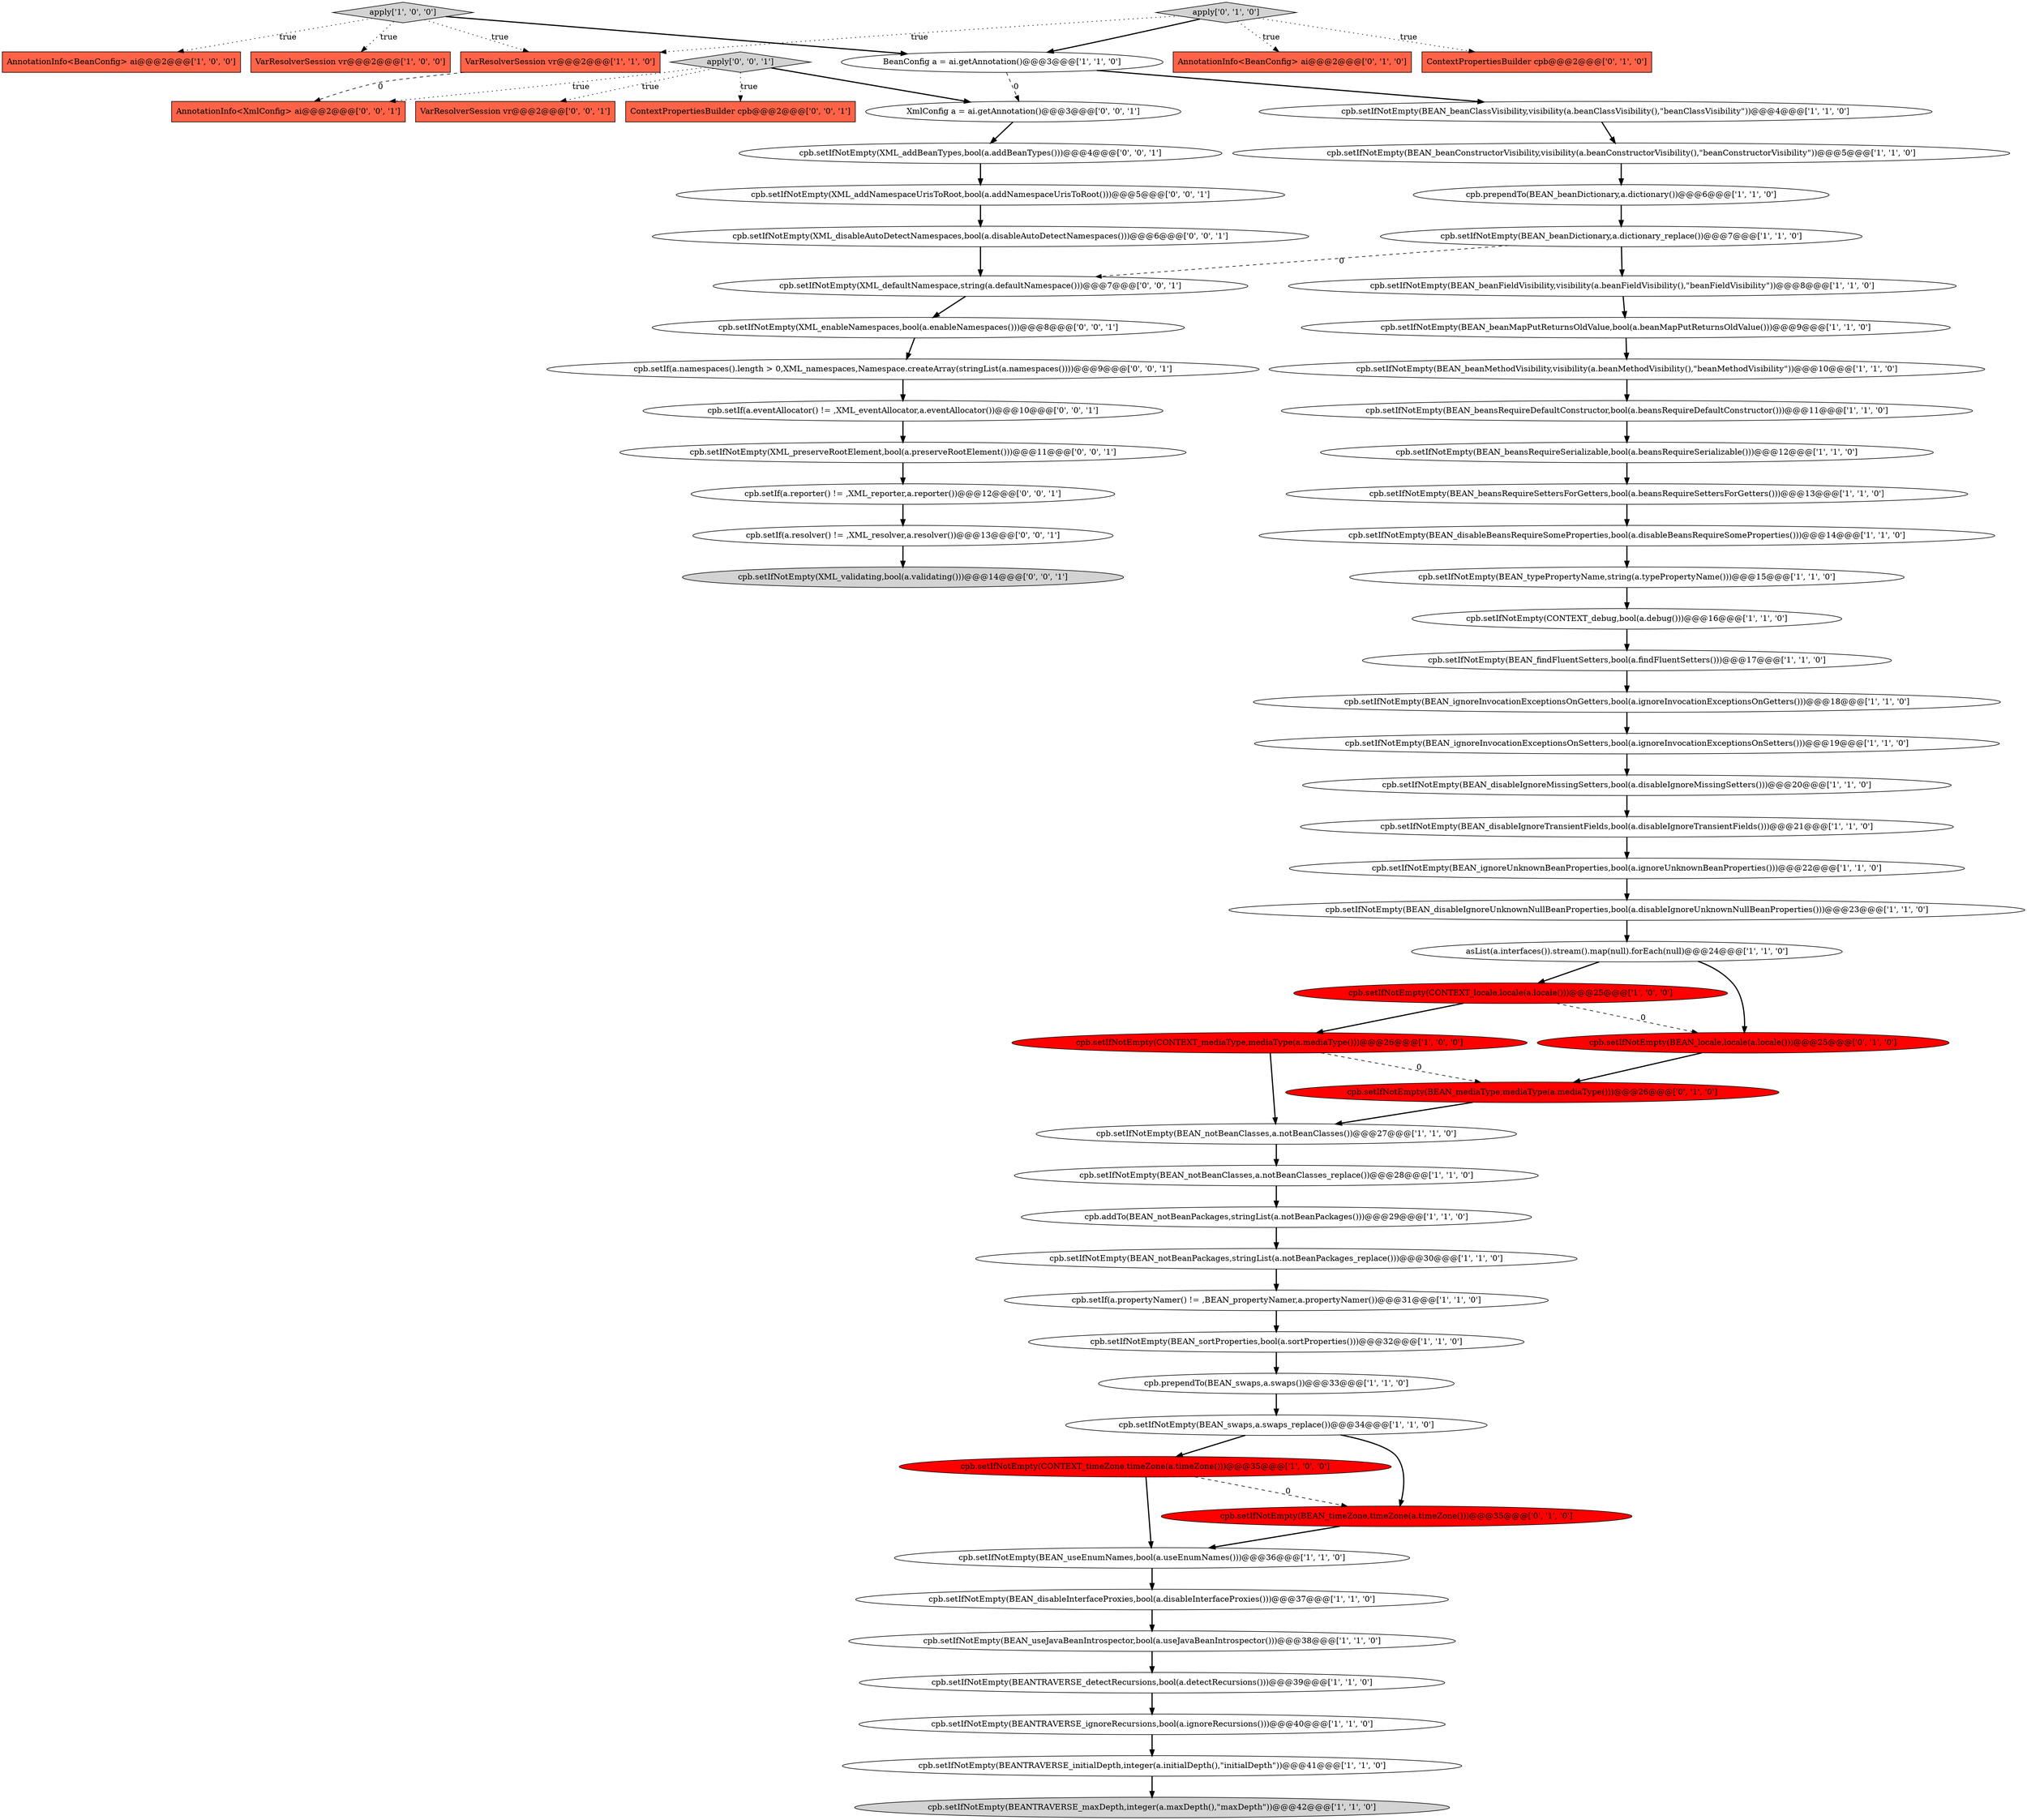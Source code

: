 digraph {
11 [style = filled, label = "cpb.setIfNotEmpty(BEAN_disableBeansRequireSomeProperties,bool(a.disableBeansRequireSomeProperties()))@@@14@@@['1', '1', '0']", fillcolor = white, shape = ellipse image = "AAA0AAABBB1BBB"];
37 [style = filled, label = "cpb.setIfNotEmpty(CONTEXT_locale,locale(a.locale()))@@@25@@@['1', '0', '0']", fillcolor = red, shape = ellipse image = "AAA1AAABBB1BBB"];
24 [style = filled, label = "cpb.setIfNotEmpty(BEAN_disableIgnoreTransientFields,bool(a.disableIgnoreTransientFields()))@@@21@@@['1', '1', '0']", fillcolor = white, shape = ellipse image = "AAA0AAABBB1BBB"];
65 [style = filled, label = "cpb.setIfNotEmpty(XML_validating,bool(a.validating()))@@@14@@@['0', '0', '1']", fillcolor = lightgray, shape = ellipse image = "AAA0AAABBB3BBB"];
47 [style = filled, label = "AnnotationInfo<BeanConfig> ai@@@2@@@['0', '1', '0']", fillcolor = tomato, shape = box image = "AAA0AAABBB2BBB"];
5 [style = filled, label = "cpb.setIfNotEmpty(BEAN_notBeanClasses,a.notBeanClasses())@@@27@@@['1', '1', '0']", fillcolor = white, shape = ellipse image = "AAA0AAABBB1BBB"];
45 [style = filled, label = "cpb.setIfNotEmpty(BEAN_locale,locale(a.locale()))@@@25@@@['0', '1', '0']", fillcolor = red, shape = ellipse image = "AAA1AAABBB2BBB"];
29 [style = filled, label = "cpb.setIfNotEmpty(BEAN_beansRequireSerializable,bool(a.beansRequireSerializable()))@@@12@@@['1', '1', '0']", fillcolor = white, shape = ellipse image = "AAA0AAABBB1BBB"];
22 [style = filled, label = "apply['1', '0', '0']", fillcolor = lightgray, shape = diamond image = "AAA0AAABBB1BBB"];
41 [style = filled, label = "cpb.setIfNotEmpty(BEAN_disableIgnoreMissingSetters,bool(a.disableIgnoreMissingSetters()))@@@20@@@['1', '1', '0']", fillcolor = white, shape = ellipse image = "AAA0AAABBB1BBB"];
35 [style = filled, label = "cpb.setIfNotEmpty(BEAN_swaps,a.swaps_replace())@@@34@@@['1', '1', '0']", fillcolor = white, shape = ellipse image = "AAA0AAABBB1BBB"];
30 [style = filled, label = "cpb.setIfNotEmpty(BEAN_sortProperties,bool(a.sortProperties()))@@@32@@@['1', '1', '0']", fillcolor = white, shape = ellipse image = "AAA0AAABBB1BBB"];
4 [style = filled, label = "cpb.prependTo(BEAN_beanDictionary,a.dictionary())@@@6@@@['1', '1', '0']", fillcolor = white, shape = ellipse image = "AAA0AAABBB1BBB"];
31 [style = filled, label = "cpb.setIfNotEmpty(BEAN_beanConstructorVisibility,visibility(a.beanConstructorVisibility(),\"beanConstructorVisibility\"))@@@5@@@['1', '1', '0']", fillcolor = white, shape = ellipse image = "AAA0AAABBB1BBB"];
44 [style = filled, label = "apply['0', '1', '0']", fillcolor = lightgray, shape = diamond image = "AAA0AAABBB2BBB"];
6 [style = filled, label = "cpb.setIfNotEmpty(BEAN_typePropertyName,string(a.typePropertyName()))@@@15@@@['1', '1', '0']", fillcolor = white, shape = ellipse image = "AAA0AAABBB1BBB"];
60 [style = filled, label = "AnnotationInfo<XmlConfig> ai@@@2@@@['0', '0', '1']", fillcolor = tomato, shape = box image = "AAA0AAABBB3BBB"];
62 [style = filled, label = "cpb.setIfNotEmpty(XML_defaultNamespace,string(a.defaultNamespace()))@@@7@@@['0', '0', '1']", fillcolor = white, shape = ellipse image = "AAA0AAABBB3BBB"];
42 [style = filled, label = "cpb.setIfNotEmpty(BEAN_disableIgnoreUnknownNullBeanProperties,bool(a.disableIgnoreUnknownNullBeanProperties()))@@@23@@@['1', '1', '0']", fillcolor = white, shape = ellipse image = "AAA0AAABBB1BBB"];
59 [style = filled, label = "cpb.setIf(a.eventAllocator() != ,XML_eventAllocator,a.eventAllocator())@@@10@@@['0', '0', '1']", fillcolor = white, shape = ellipse image = "AAA0AAABBB3BBB"];
10 [style = filled, label = "cpb.setIfNotEmpty(BEAN_beanDictionary,a.dictionary_replace())@@@7@@@['1', '1', '0']", fillcolor = white, shape = ellipse image = "AAA0AAABBB1BBB"];
23 [style = filled, label = "cpb.setIfNotEmpty(BEAN_beanClassVisibility,visibility(a.beanClassVisibility(),\"beanClassVisibility\"))@@@4@@@['1', '1', '0']", fillcolor = white, shape = ellipse image = "AAA0AAABBB1BBB"];
19 [style = filled, label = "AnnotationInfo<BeanConfig> ai@@@2@@@['1', '0', '0']", fillcolor = tomato, shape = box image = "AAA0AAABBB1BBB"];
16 [style = filled, label = "cpb.setIfNotEmpty(BEAN_ignoreInvocationExceptionsOnSetters,bool(a.ignoreInvocationExceptionsOnSetters()))@@@19@@@['1', '1', '0']", fillcolor = white, shape = ellipse image = "AAA0AAABBB1BBB"];
40 [style = filled, label = "cpb.setIfNotEmpty(BEAN_ignoreUnknownBeanProperties,bool(a.ignoreUnknownBeanProperties()))@@@22@@@['1', '1', '0']", fillcolor = white, shape = ellipse image = "AAA0AAABBB1BBB"];
61 [style = filled, label = "cpb.setIf(a.namespaces().length > 0,XML_namespaces,Namespace.createArray(stringList(a.namespaces())))@@@9@@@['0', '0', '1']", fillcolor = white, shape = ellipse image = "AAA0AAABBB3BBB"];
54 [style = filled, label = "XmlConfig a = ai.getAnnotation()@@@3@@@['0', '0', '1']", fillcolor = white, shape = ellipse image = "AAA0AAABBB3BBB"];
64 [style = filled, label = "cpb.setIfNotEmpty(XML_addBeanTypes,bool(a.addBeanTypes()))@@@4@@@['0', '0', '1']", fillcolor = white, shape = ellipse image = "AAA0AAABBB3BBB"];
21 [style = filled, label = "cpb.setIfNotEmpty(CONTEXT_mediaType,mediaType(a.mediaType()))@@@26@@@['1', '0', '0']", fillcolor = red, shape = ellipse image = "AAA1AAABBB1BBB"];
33 [style = filled, label = "VarResolverSession vr@@@2@@@['1', '0', '0']", fillcolor = tomato, shape = box image = "AAA0AAABBB1BBB"];
48 [style = filled, label = "ContextPropertiesBuilder cpb@@@2@@@['0', '1', '0']", fillcolor = tomato, shape = box image = "AAA0AAABBB2BBB"];
32 [style = filled, label = "cpb.setIfNotEmpty(BEANTRAVERSE_maxDepth,integer(a.maxDepth(),\"maxDepth\"))@@@42@@@['1', '1', '0']", fillcolor = lightgray, shape = ellipse image = "AAA0AAABBB1BBB"];
56 [style = filled, label = "apply['0', '0', '1']", fillcolor = lightgray, shape = diamond image = "AAA0AAABBB3BBB"];
55 [style = filled, label = "VarResolverSession vr@@@2@@@['0', '0', '1']", fillcolor = tomato, shape = box image = "AAA0AAABBB3BBB"];
57 [style = filled, label = "cpb.setIfNotEmpty(XML_addNamespaceUrisToRoot,bool(a.addNamespaceUrisToRoot()))@@@5@@@['0', '0', '1']", fillcolor = white, shape = ellipse image = "AAA0AAABBB3BBB"];
0 [style = filled, label = "cpb.setIfNotEmpty(BEAN_beanMapPutReturnsOldValue,bool(a.beanMapPutReturnsOldValue()))@@@9@@@['1', '1', '0']", fillcolor = white, shape = ellipse image = "AAA0AAABBB1BBB"];
27 [style = filled, label = "cpb.prependTo(BEAN_swaps,a.swaps())@@@33@@@['1', '1', '0']", fillcolor = white, shape = ellipse image = "AAA0AAABBB1BBB"];
38 [style = filled, label = "cpb.setIf(a.propertyNamer() != ,BEAN_propertyNamer,a.propertyNamer())@@@31@@@['1', '1', '0']", fillcolor = white, shape = ellipse image = "AAA0AAABBB1BBB"];
20 [style = filled, label = "cpb.setIfNotEmpty(BEAN_useJavaBeanIntrospector,bool(a.useJavaBeanIntrospector()))@@@38@@@['1', '1', '0']", fillcolor = white, shape = ellipse image = "AAA0AAABBB1BBB"];
9 [style = filled, label = "cpb.setIfNotEmpty(BEAN_disableInterfaceProxies,bool(a.disableInterfaceProxies()))@@@37@@@['1', '1', '0']", fillcolor = white, shape = ellipse image = "AAA0AAABBB1BBB"];
17 [style = filled, label = "asList(a.interfaces()).stream().map(null).forEach(null)@@@24@@@['1', '1', '0']", fillcolor = white, shape = ellipse image = "AAA0AAABBB1BBB"];
3 [style = filled, label = "cpb.setIfNotEmpty(BEAN_ignoreInvocationExceptionsOnGetters,bool(a.ignoreInvocationExceptionsOnGetters()))@@@18@@@['1', '1', '0']", fillcolor = white, shape = ellipse image = "AAA0AAABBB1BBB"];
53 [style = filled, label = "cpb.setIfNotEmpty(XML_preserveRootElement,bool(a.preserveRootElement()))@@@11@@@['0', '0', '1']", fillcolor = white, shape = ellipse image = "AAA0AAABBB3BBB"];
43 [style = filled, label = "cpb.setIfNotEmpty(BEAN_useEnumNames,bool(a.useEnumNames()))@@@36@@@['1', '1', '0']", fillcolor = white, shape = ellipse image = "AAA0AAABBB1BBB"];
51 [style = filled, label = "cpb.setIf(a.resolver() != ,XML_resolver,a.resolver())@@@13@@@['0', '0', '1']", fillcolor = white, shape = ellipse image = "AAA0AAABBB3BBB"];
63 [style = filled, label = "cpb.setIfNotEmpty(XML_disableAutoDetectNamespaces,bool(a.disableAutoDetectNamespaces()))@@@6@@@['0', '0', '1']", fillcolor = white, shape = ellipse image = "AAA0AAABBB3BBB"];
7 [style = filled, label = "cpb.setIfNotEmpty(BEAN_notBeanClasses,a.notBeanClasses_replace())@@@28@@@['1', '1', '0']", fillcolor = white, shape = ellipse image = "AAA0AAABBB1BBB"];
36 [style = filled, label = "VarResolverSession vr@@@2@@@['1', '1', '0']", fillcolor = tomato, shape = box image = "AAA0AAABBB1BBB"];
25 [style = filled, label = "cpb.setIfNotEmpty(BEAN_beanFieldVisibility,visibility(a.beanFieldVisibility(),\"beanFieldVisibility\"))@@@8@@@['1', '1', '0']", fillcolor = white, shape = ellipse image = "AAA0AAABBB1BBB"];
15 [style = filled, label = "cpb.setIfNotEmpty(BEAN_findFluentSetters,bool(a.findFluentSetters()))@@@17@@@['1', '1', '0']", fillcolor = white, shape = ellipse image = "AAA0AAABBB1BBB"];
18 [style = filled, label = "cpb.setIfNotEmpty(CONTEXT_debug,bool(a.debug()))@@@16@@@['1', '1', '0']", fillcolor = white, shape = ellipse image = "AAA0AAABBB1BBB"];
26 [style = filled, label = "cpb.addTo(BEAN_notBeanPackages,stringList(a.notBeanPackages()))@@@29@@@['1', '1', '0']", fillcolor = white, shape = ellipse image = "AAA0AAABBB1BBB"];
50 [style = filled, label = "ContextPropertiesBuilder cpb@@@2@@@['0', '0', '1']", fillcolor = tomato, shape = box image = "AAA0AAABBB3BBB"];
2 [style = filled, label = "cpb.setIfNotEmpty(BEANTRAVERSE_initialDepth,integer(a.initialDepth(),\"initialDepth\"))@@@41@@@['1', '1', '0']", fillcolor = white, shape = ellipse image = "AAA0AAABBB1BBB"];
34 [style = filled, label = "cpb.setIfNotEmpty(BEAN_notBeanPackages,stringList(a.notBeanPackages_replace()))@@@30@@@['1', '1', '0']", fillcolor = white, shape = ellipse image = "AAA0AAABBB1BBB"];
1 [style = filled, label = "cpb.setIfNotEmpty(BEAN_beansRequireSettersForGetters,bool(a.beansRequireSettersForGetters()))@@@13@@@['1', '1', '0']", fillcolor = white, shape = ellipse image = "AAA0AAABBB1BBB"];
52 [style = filled, label = "cpb.setIfNotEmpty(XML_enableNamespaces,bool(a.enableNamespaces()))@@@8@@@['0', '0', '1']", fillcolor = white, shape = ellipse image = "AAA0AAABBB3BBB"];
58 [style = filled, label = "cpb.setIf(a.reporter() != ,XML_reporter,a.reporter())@@@12@@@['0', '0', '1']", fillcolor = white, shape = ellipse image = "AAA0AAABBB3BBB"];
13 [style = filled, label = "cpb.setIfNotEmpty(BEAN_beanMethodVisibility,visibility(a.beanMethodVisibility(),\"beanMethodVisibility\"))@@@10@@@['1', '1', '0']", fillcolor = white, shape = ellipse image = "AAA0AAABBB1BBB"];
46 [style = filled, label = "cpb.setIfNotEmpty(BEAN_mediaType,mediaType(a.mediaType()))@@@26@@@['0', '1', '0']", fillcolor = red, shape = ellipse image = "AAA1AAABBB2BBB"];
8 [style = filled, label = "cpb.setIfNotEmpty(CONTEXT_timeZone,timeZone(a.timeZone()))@@@35@@@['1', '0', '0']", fillcolor = red, shape = ellipse image = "AAA1AAABBB1BBB"];
12 [style = filled, label = "cpb.setIfNotEmpty(BEAN_beansRequireDefaultConstructor,bool(a.beansRequireDefaultConstructor()))@@@11@@@['1', '1', '0']", fillcolor = white, shape = ellipse image = "AAA0AAABBB1BBB"];
14 [style = filled, label = "cpb.setIfNotEmpty(BEANTRAVERSE_ignoreRecursions,bool(a.ignoreRecursions()))@@@40@@@['1', '1', '0']", fillcolor = white, shape = ellipse image = "AAA0AAABBB1BBB"];
39 [style = filled, label = "cpb.setIfNotEmpty(BEANTRAVERSE_detectRecursions,bool(a.detectRecursions()))@@@39@@@['1', '1', '0']", fillcolor = white, shape = ellipse image = "AAA0AAABBB1BBB"];
49 [style = filled, label = "cpb.setIfNotEmpty(BEAN_timeZone,timeZone(a.timeZone()))@@@35@@@['0', '1', '0']", fillcolor = red, shape = ellipse image = "AAA1AAABBB2BBB"];
28 [style = filled, label = "BeanConfig a = ai.getAnnotation()@@@3@@@['1', '1', '0']", fillcolor = white, shape = ellipse image = "AAA0AAABBB1BBB"];
25->0 [style = bold, label=""];
23->31 [style = bold, label=""];
4->10 [style = bold, label=""];
54->64 [style = bold, label=""];
44->48 [style = dotted, label="true"];
56->55 [style = dotted, label="true"];
21->46 [style = dashed, label="0"];
28->54 [style = dashed, label="0"];
22->19 [style = dotted, label="true"];
56->50 [style = dotted, label="true"];
0->13 [style = bold, label=""];
41->24 [style = bold, label=""];
46->5 [style = bold, label=""];
52->61 [style = bold, label=""];
6->18 [style = bold, label=""];
62->52 [style = bold, label=""];
11->6 [style = bold, label=""];
42->17 [style = bold, label=""];
26->34 [style = bold, label=""];
18->15 [style = bold, label=""];
30->27 [style = bold, label=""];
37->21 [style = bold, label=""];
44->36 [style = dotted, label="true"];
39->14 [style = bold, label=""];
17->45 [style = bold, label=""];
31->4 [style = bold, label=""];
53->58 [style = bold, label=""];
9->20 [style = bold, label=""];
22->28 [style = bold, label=""];
8->43 [style = bold, label=""];
24->40 [style = bold, label=""];
35->49 [style = bold, label=""];
22->33 [style = dotted, label="true"];
3->16 [style = bold, label=""];
61->59 [style = bold, label=""];
56->60 [style = dotted, label="true"];
15->3 [style = bold, label=""];
17->37 [style = bold, label=""];
43->9 [style = bold, label=""];
49->43 [style = bold, label=""];
27->35 [style = bold, label=""];
56->54 [style = bold, label=""];
1->11 [style = bold, label=""];
59->53 [style = bold, label=""];
16->41 [style = bold, label=""];
7->26 [style = bold, label=""];
21->5 [style = bold, label=""];
37->45 [style = dashed, label="0"];
38->30 [style = bold, label=""];
13->12 [style = bold, label=""];
12->29 [style = bold, label=""];
63->62 [style = bold, label=""];
57->63 [style = bold, label=""];
58->51 [style = bold, label=""];
10->25 [style = bold, label=""];
28->23 [style = bold, label=""];
44->28 [style = bold, label=""];
35->8 [style = bold, label=""];
44->47 [style = dotted, label="true"];
20->39 [style = bold, label=""];
51->65 [style = bold, label=""];
36->60 [style = dashed, label="0"];
5->7 [style = bold, label=""];
22->36 [style = dotted, label="true"];
14->2 [style = bold, label=""];
2->32 [style = bold, label=""];
45->46 [style = bold, label=""];
34->38 [style = bold, label=""];
29->1 [style = bold, label=""];
10->62 [style = dashed, label="0"];
40->42 [style = bold, label=""];
64->57 [style = bold, label=""];
8->49 [style = dashed, label="0"];
}
